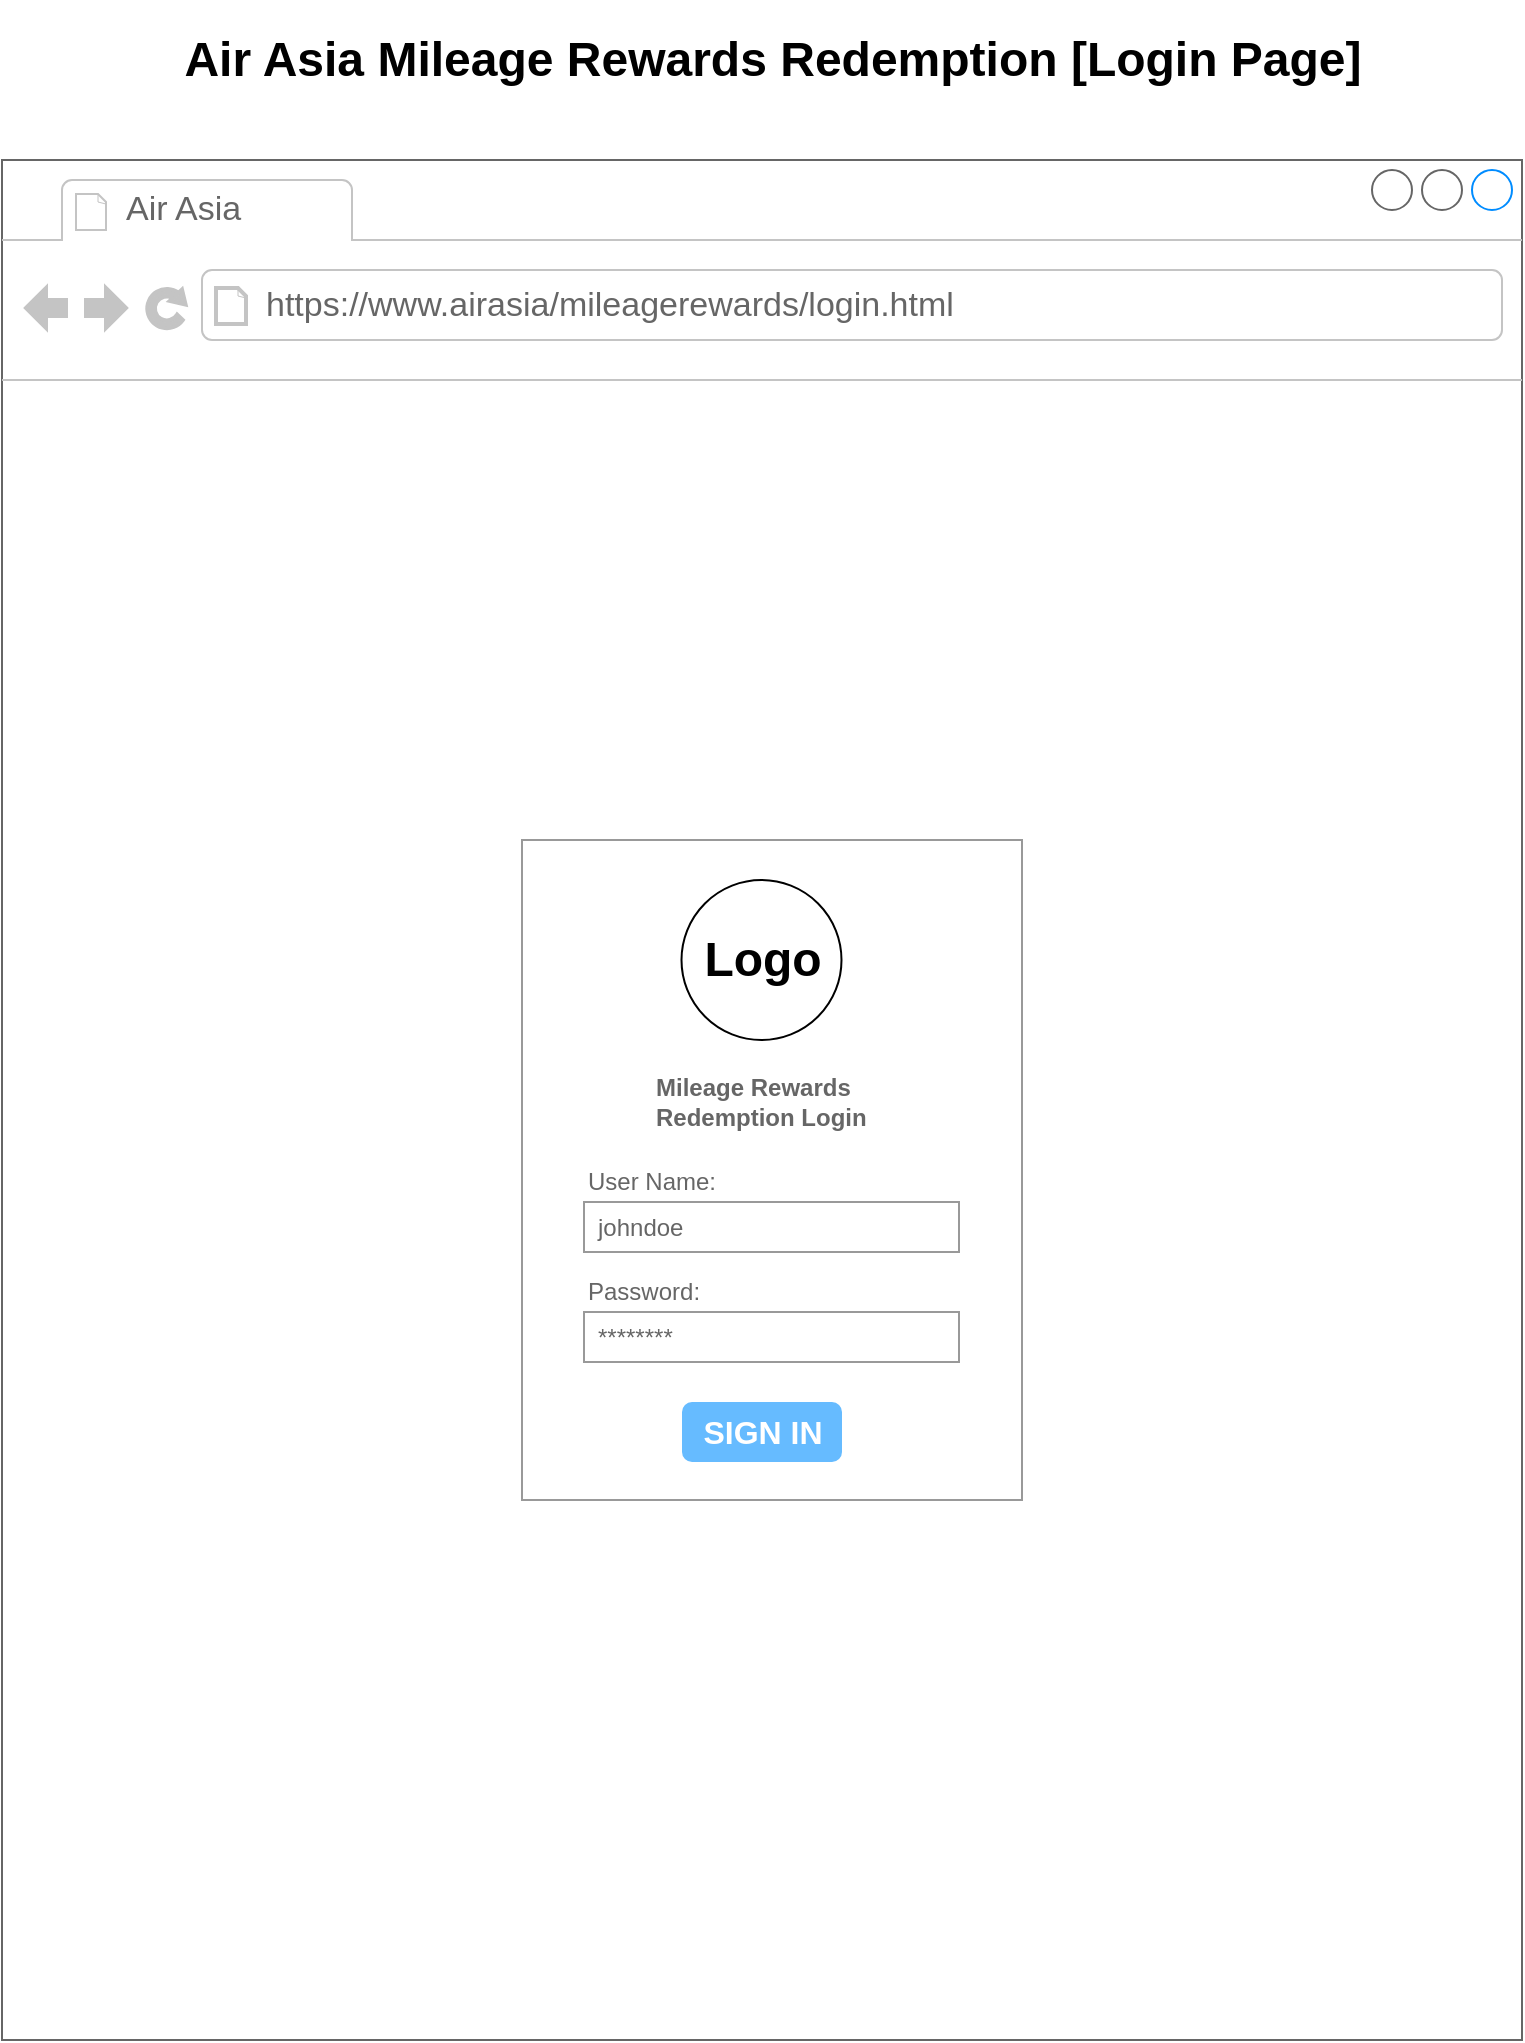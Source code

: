 <mxfile version="24.7.17">
  <diagram name="Page-1" id="DZHtVk2dUU66w1hCArG0">
    <mxGraphModel dx="1232" dy="1097" grid="1" gridSize="10" guides="1" tooltips="1" connect="1" arrows="1" fold="1" page="1" pageScale="1" pageWidth="850" pageHeight="1100" math="0" shadow="0">
      <root>
        <mxCell id="0" />
        <mxCell id="1" parent="0" />
        <mxCell id="S6XxQGTf_rDqTfSTWqi1-1" value="" style="strokeWidth=1;shadow=0;dashed=0;align=center;html=1;shape=mxgraph.mockup.containers.browserWindow;rSize=0;strokeColor=#666666;strokeColor2=#008cff;strokeColor3=#c4c4c4;mainText=,;recursiveResize=0;" parent="1" vertex="1">
          <mxGeometry x="40" y="120" width="760" height="940" as="geometry" />
        </mxCell>
        <mxCell id="S6XxQGTf_rDqTfSTWqi1-2" value="Air Asia" style="strokeWidth=1;shadow=0;dashed=0;align=center;html=1;shape=mxgraph.mockup.containers.anchor;fontSize=17;fontColor=#666666;align=left;whiteSpace=wrap;" parent="S6XxQGTf_rDqTfSTWqi1-1" vertex="1">
          <mxGeometry x="60" y="12" width="110" height="26" as="geometry" />
        </mxCell>
        <mxCell id="S6XxQGTf_rDqTfSTWqi1-3" value="https://www.airasia/mileagerewards/login.html" style="strokeWidth=1;shadow=0;dashed=0;align=center;html=1;shape=mxgraph.mockup.containers.anchor;rSize=0;fontSize=17;fontColor=#666666;align=left;" parent="S6XxQGTf_rDqTfSTWqi1-1" vertex="1">
          <mxGeometry x="130" y="60" width="250" height="26" as="geometry" />
        </mxCell>
        <mxCell id="S6XxQGTf_rDqTfSTWqi1-5" value="" style="strokeWidth=1;shadow=0;dashed=0;align=center;html=1;shape=mxgraph.mockup.forms.rrect;rSize=0;strokeColor=#999999;fillColor=#ffffff;" parent="S6XxQGTf_rDqTfSTWqi1-1" vertex="1">
          <mxGeometry x="260" y="340" width="250" height="330" as="geometry" />
        </mxCell>
        <mxCell id="S6XxQGTf_rDqTfSTWqi1-6" value="&lt;b&gt;Mileage Rewards&lt;/b&gt;&lt;div&gt;&lt;b&gt;Redemption Login&lt;/b&gt;&lt;/div&gt;" style="strokeWidth=1;shadow=0;dashed=0;align=center;html=1;shape=mxgraph.mockup.forms.anchor;fontSize=12;fontColor=#666666;align=left;resizeWidth=1;spacingLeft=0;" parent="S6XxQGTf_rDqTfSTWqi1-5" vertex="1">
          <mxGeometry width="162.5" height="40" relative="1" as="geometry">
            <mxPoint x="65" y="111" as="offset" />
          </mxGeometry>
        </mxCell>
        <mxCell id="S6XxQGTf_rDqTfSTWqi1-8" value="User Name:" style="strokeWidth=1;shadow=0;dashed=0;align=center;html=1;shape=mxgraph.mockup.forms.anchor;fontSize=12;fontColor=#666666;align=left;resizeWidth=1;spacingLeft=0;" parent="S6XxQGTf_rDqTfSTWqi1-5" vertex="1">
          <mxGeometry width="125" height="20" relative="1" as="geometry">
            <mxPoint x="31" y="161" as="offset" />
          </mxGeometry>
        </mxCell>
        <mxCell id="S6XxQGTf_rDqTfSTWqi1-9" value="johndoe" style="strokeWidth=1;shadow=0;dashed=0;align=center;html=1;shape=mxgraph.mockup.forms.rrect;rSize=0;strokeColor=#999999;fontColor=#666666;align=left;spacingLeft=5;resizeWidth=1;" parent="S6XxQGTf_rDqTfSTWqi1-5" vertex="1">
          <mxGeometry width="187.5" height="25" relative="1" as="geometry">
            <mxPoint x="31" y="181" as="offset" />
          </mxGeometry>
        </mxCell>
        <mxCell id="S6XxQGTf_rDqTfSTWqi1-10" value="Password:" style="strokeWidth=1;shadow=0;dashed=0;align=center;html=1;shape=mxgraph.mockup.forms.anchor;fontSize=12;fontColor=#666666;align=left;resizeWidth=1;spacingLeft=0;" parent="S6XxQGTf_rDqTfSTWqi1-5" vertex="1">
          <mxGeometry width="125" height="20" relative="1" as="geometry">
            <mxPoint x="31" y="216" as="offset" />
          </mxGeometry>
        </mxCell>
        <mxCell id="S6XxQGTf_rDqTfSTWqi1-11" value="********" style="strokeWidth=1;shadow=0;dashed=0;align=center;html=1;shape=mxgraph.mockup.forms.rrect;rSize=0;strokeColor=#999999;fontColor=#666666;align=left;spacingLeft=5;resizeWidth=1;" parent="S6XxQGTf_rDqTfSTWqi1-5" vertex="1">
          <mxGeometry width="187.5" height="25" relative="1" as="geometry">
            <mxPoint x="31" y="236" as="offset" />
          </mxGeometry>
        </mxCell>
        <mxCell id="S6XxQGTf_rDqTfSTWqi1-12" value="SIGN IN" style="strokeWidth=1;shadow=0;dashed=0;align=center;html=1;shape=mxgraph.mockup.forms.rrect;rSize=5;strokeColor=none;fontColor=#ffffff;fillColor=#66bbff;fontSize=16;fontStyle=1;" parent="S6XxQGTf_rDqTfSTWqi1-5" vertex="1">
          <mxGeometry y="1" width="80" height="30" relative="1" as="geometry">
            <mxPoint x="80" y="-49" as="offset" />
          </mxGeometry>
        </mxCell>
        <mxCell id="S6XxQGTf_rDqTfSTWqi1-17" value="" style="ellipse;whiteSpace=wrap;html=1;aspect=fixed;" parent="S6XxQGTf_rDqTfSTWqi1-5" vertex="1">
          <mxGeometry x="79.75" y="20" width="80" height="80" as="geometry" />
        </mxCell>
        <mxCell id="S6XxQGTf_rDqTfSTWqi1-18" value="Logo" style="text;strokeColor=none;fillColor=none;html=1;fontSize=24;fontStyle=1;verticalAlign=middle;align=center;" parent="S6XxQGTf_rDqTfSTWqi1-5" vertex="1">
          <mxGeometry x="57.25" y="40" width="125" height="40" as="geometry" />
        </mxCell>
        <mxCell id="S6XxQGTf_rDqTfSTWqi1-4" value="Air Asia Mileage Rewards Redemption [Login Page]" style="text;strokeColor=none;fillColor=none;html=1;fontSize=24;fontStyle=1;verticalAlign=middle;align=center;" parent="1" vertex="1">
          <mxGeometry x="375" y="40" width="100" height="60" as="geometry" />
        </mxCell>
      </root>
    </mxGraphModel>
  </diagram>
</mxfile>
